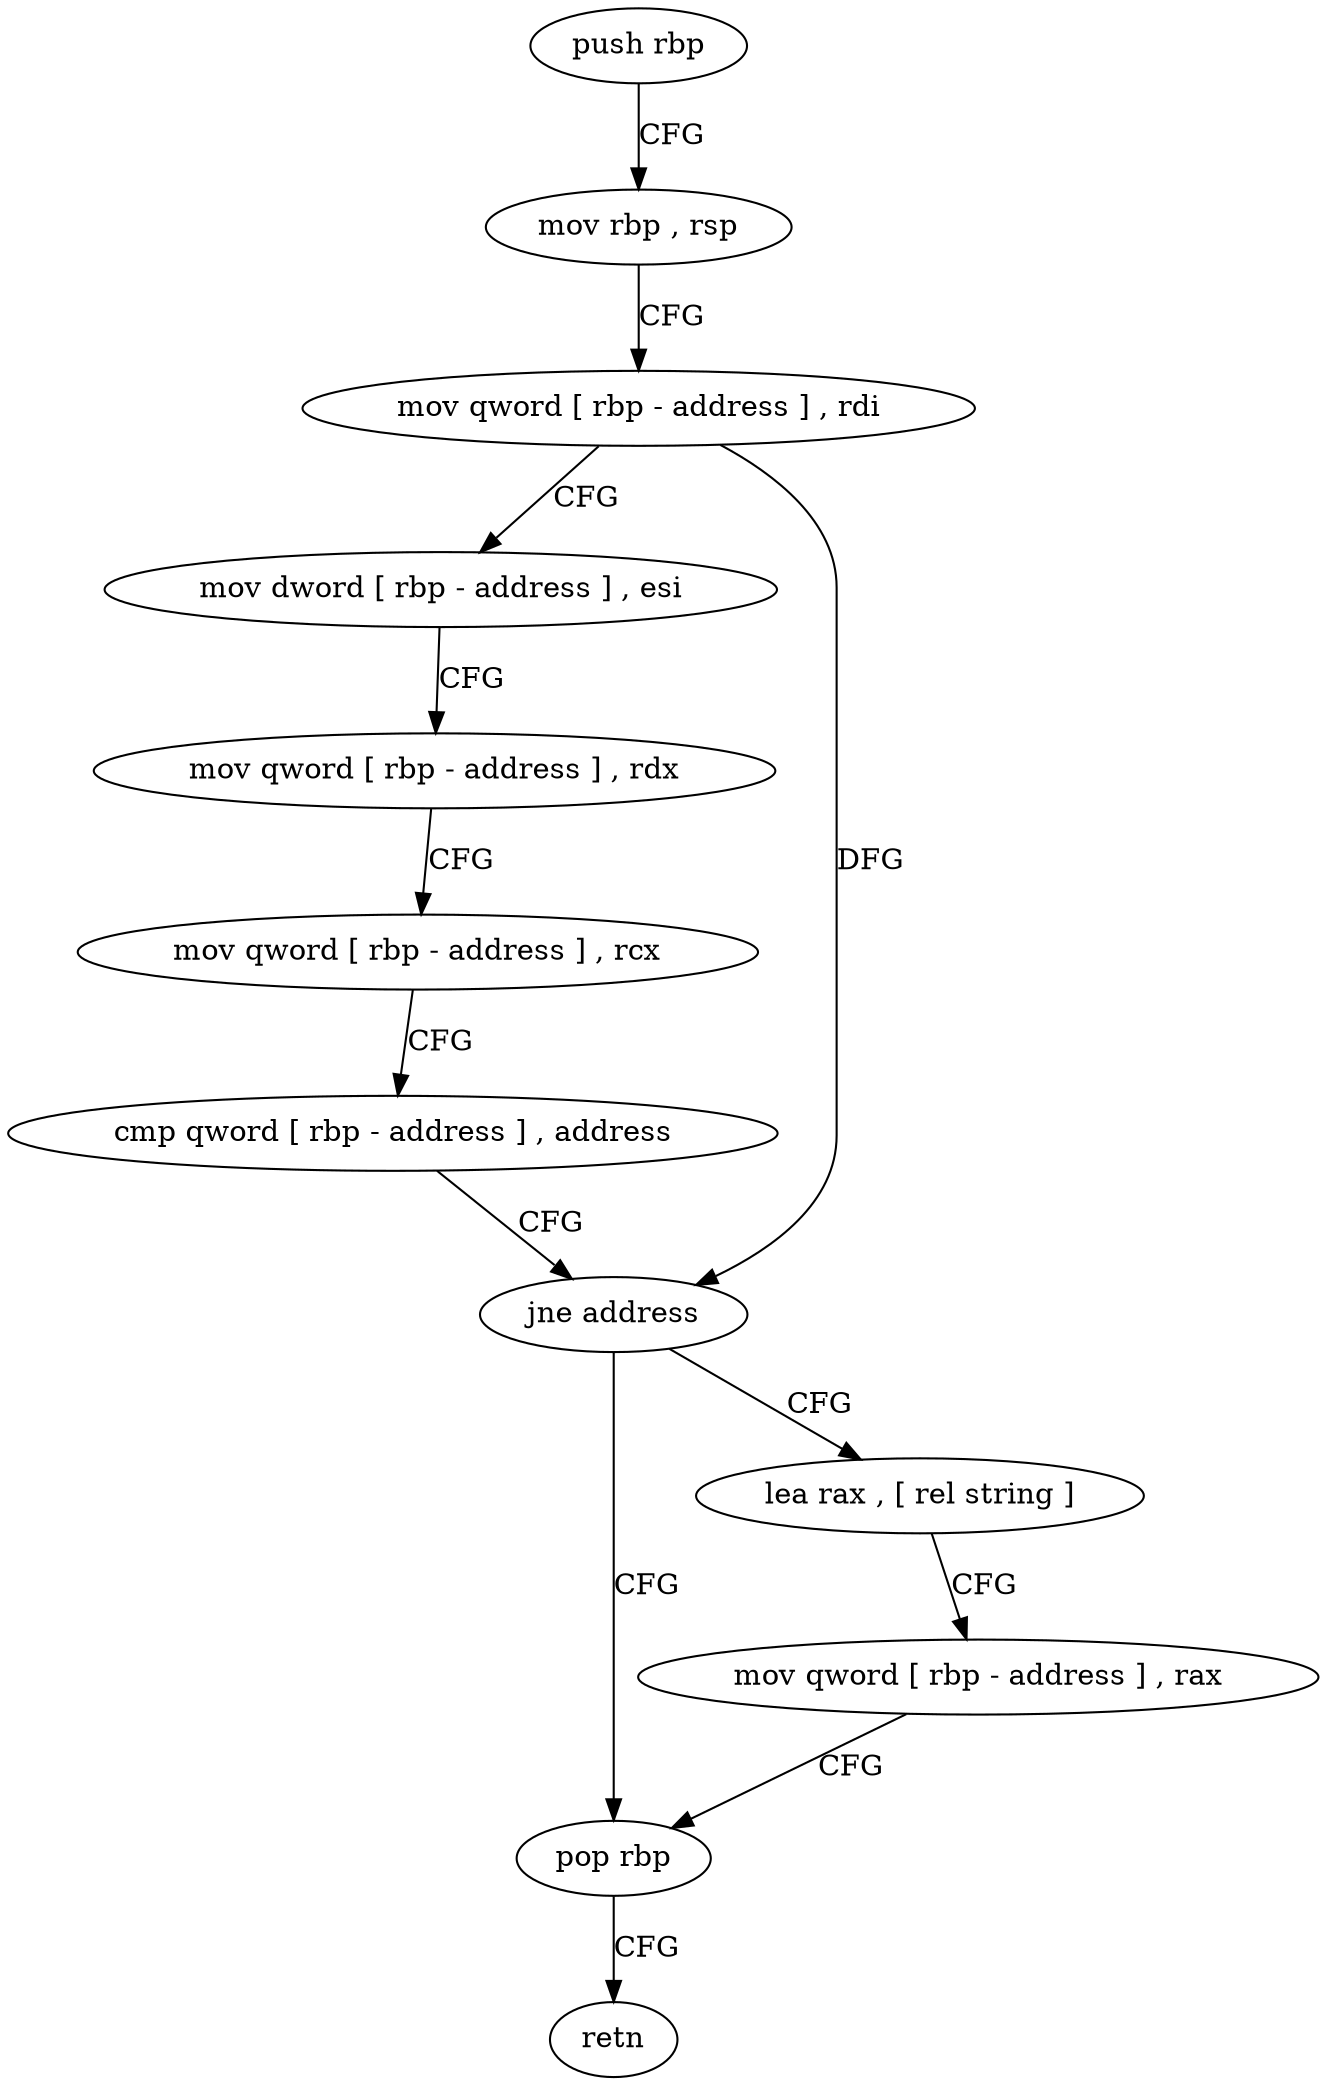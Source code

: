 digraph "func" {
"327856" [label = "push rbp" ]
"327857" [label = "mov rbp , rsp" ]
"327860" [label = "mov qword [ rbp - address ] , rdi" ]
"327864" [label = "mov dword [ rbp - address ] , esi" ]
"327867" [label = "mov qword [ rbp - address ] , rdx" ]
"327871" [label = "mov qword [ rbp - address ] , rcx" ]
"327875" [label = "cmp qword [ rbp - address ] , address" ]
"327880" [label = "jne address" ]
"327897" [label = "pop rbp" ]
"327886" [label = "lea rax , [ rel string ]" ]
"327898" [label = "retn" ]
"327893" [label = "mov qword [ rbp - address ] , rax" ]
"327856" -> "327857" [ label = "CFG" ]
"327857" -> "327860" [ label = "CFG" ]
"327860" -> "327864" [ label = "CFG" ]
"327860" -> "327880" [ label = "DFG" ]
"327864" -> "327867" [ label = "CFG" ]
"327867" -> "327871" [ label = "CFG" ]
"327871" -> "327875" [ label = "CFG" ]
"327875" -> "327880" [ label = "CFG" ]
"327880" -> "327897" [ label = "CFG" ]
"327880" -> "327886" [ label = "CFG" ]
"327897" -> "327898" [ label = "CFG" ]
"327886" -> "327893" [ label = "CFG" ]
"327893" -> "327897" [ label = "CFG" ]
}
